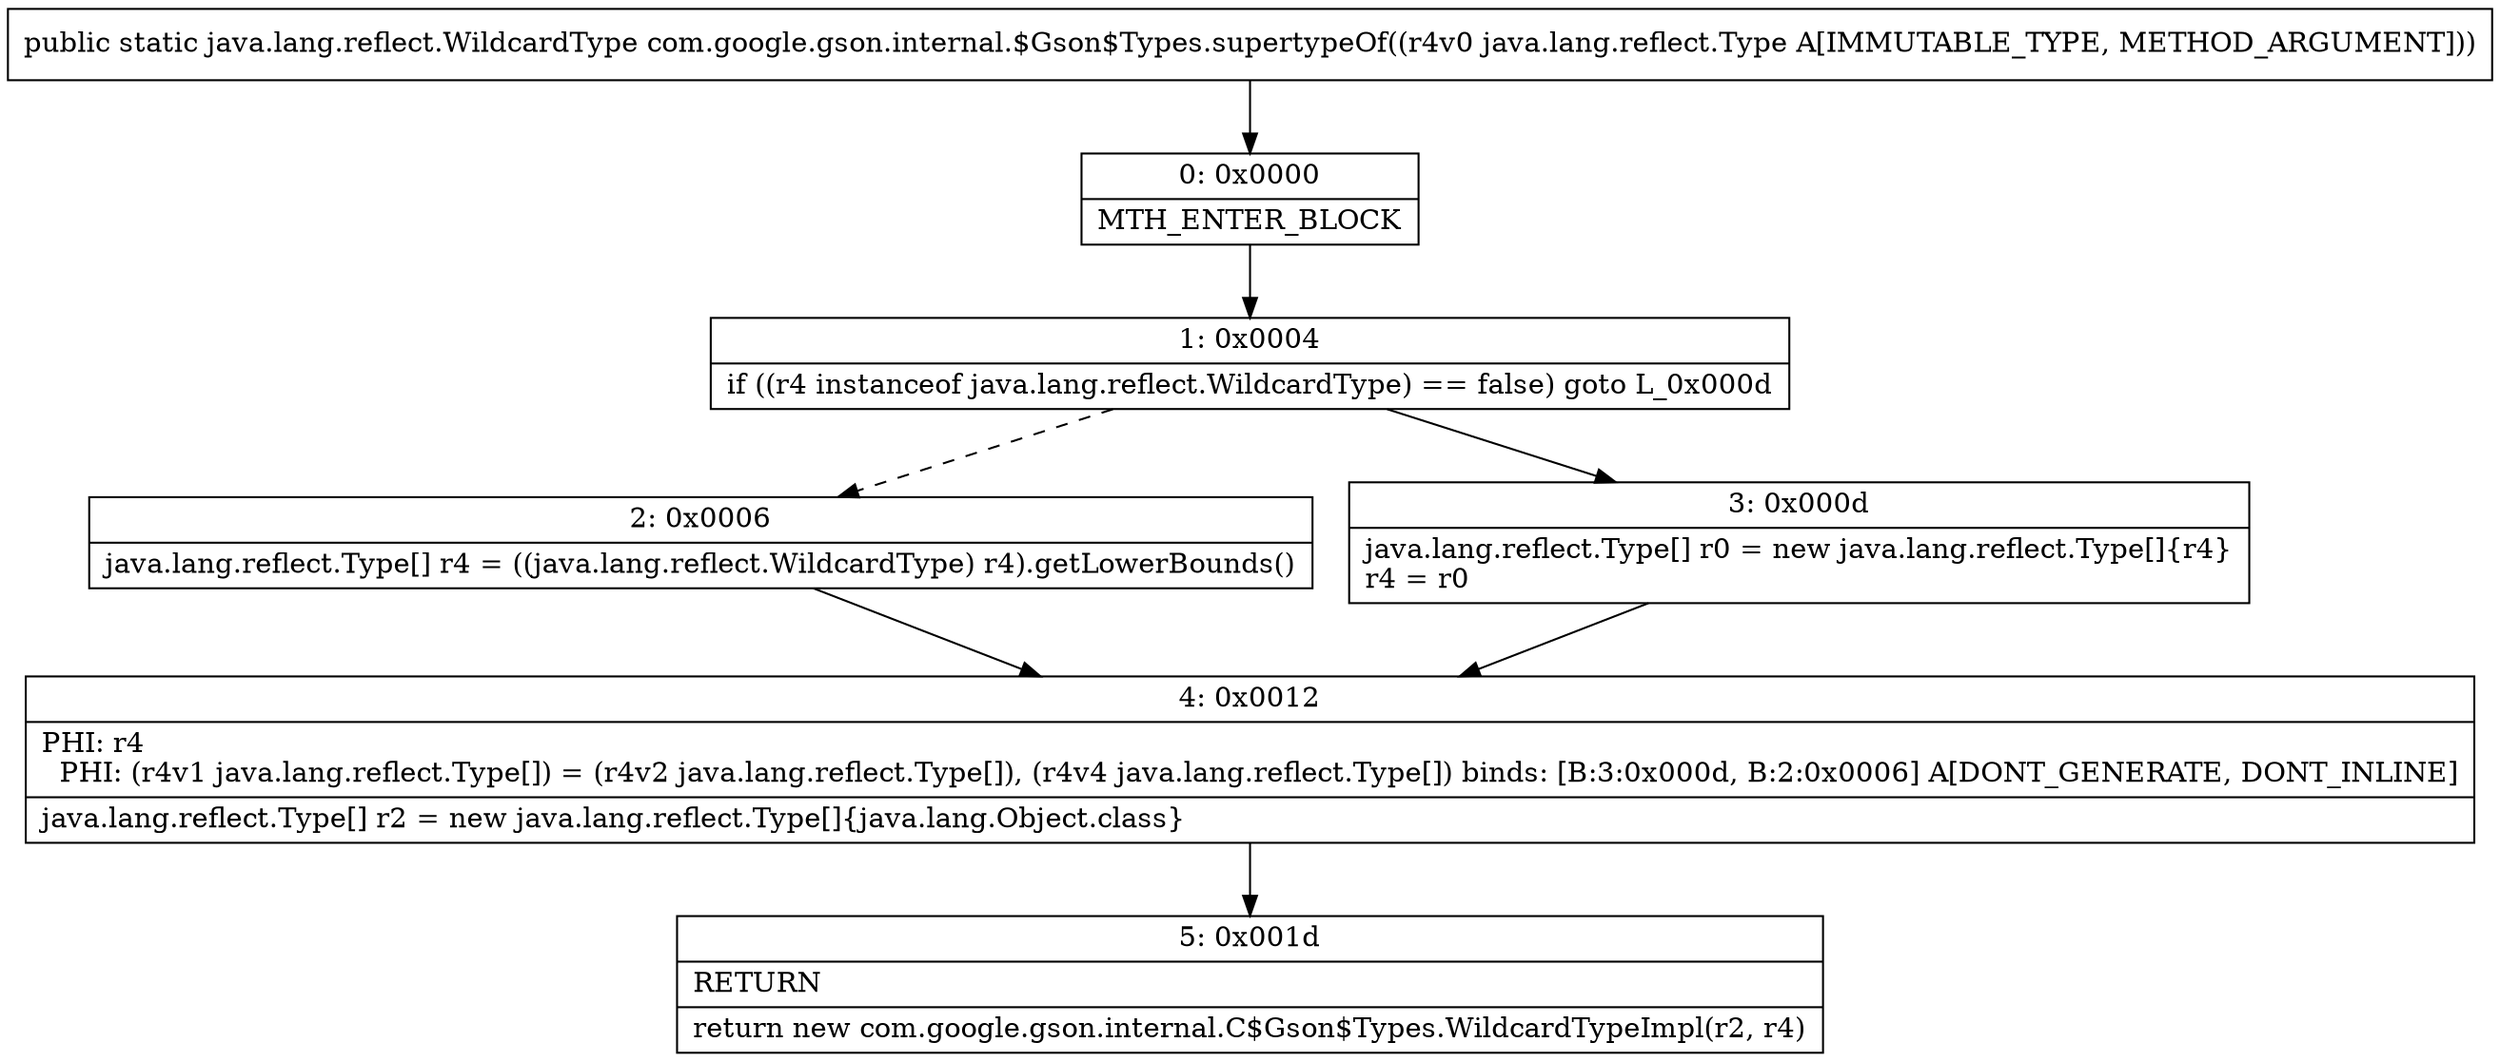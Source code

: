 digraph "CFG forcom.google.gson.internal.$Gson$Types.supertypeOf(Ljava\/lang\/reflect\/Type;)Ljava\/lang\/reflect\/WildcardType;" {
Node_0 [shape=record,label="{0\:\ 0x0000|MTH_ENTER_BLOCK\l}"];
Node_1 [shape=record,label="{1\:\ 0x0004|if ((r4 instanceof java.lang.reflect.WildcardType) == false) goto L_0x000d\l}"];
Node_2 [shape=record,label="{2\:\ 0x0006|java.lang.reflect.Type[] r4 = ((java.lang.reflect.WildcardType) r4).getLowerBounds()\l}"];
Node_3 [shape=record,label="{3\:\ 0x000d|java.lang.reflect.Type[] r0 = new java.lang.reflect.Type[]\{r4\}\lr4 = r0\l}"];
Node_4 [shape=record,label="{4\:\ 0x0012|PHI: r4 \l  PHI: (r4v1 java.lang.reflect.Type[]) = (r4v2 java.lang.reflect.Type[]), (r4v4 java.lang.reflect.Type[]) binds: [B:3:0x000d, B:2:0x0006] A[DONT_GENERATE, DONT_INLINE]\l|java.lang.reflect.Type[] r2 = new java.lang.reflect.Type[]\{java.lang.Object.class\}\l}"];
Node_5 [shape=record,label="{5\:\ 0x001d|RETURN\l|return new com.google.gson.internal.C$Gson$Types.WildcardTypeImpl(r2, r4)\l}"];
MethodNode[shape=record,label="{public static java.lang.reflect.WildcardType com.google.gson.internal.$Gson$Types.supertypeOf((r4v0 java.lang.reflect.Type A[IMMUTABLE_TYPE, METHOD_ARGUMENT])) }"];
MethodNode -> Node_0;
Node_0 -> Node_1;
Node_1 -> Node_2[style=dashed];
Node_1 -> Node_3;
Node_2 -> Node_4;
Node_3 -> Node_4;
Node_4 -> Node_5;
}

